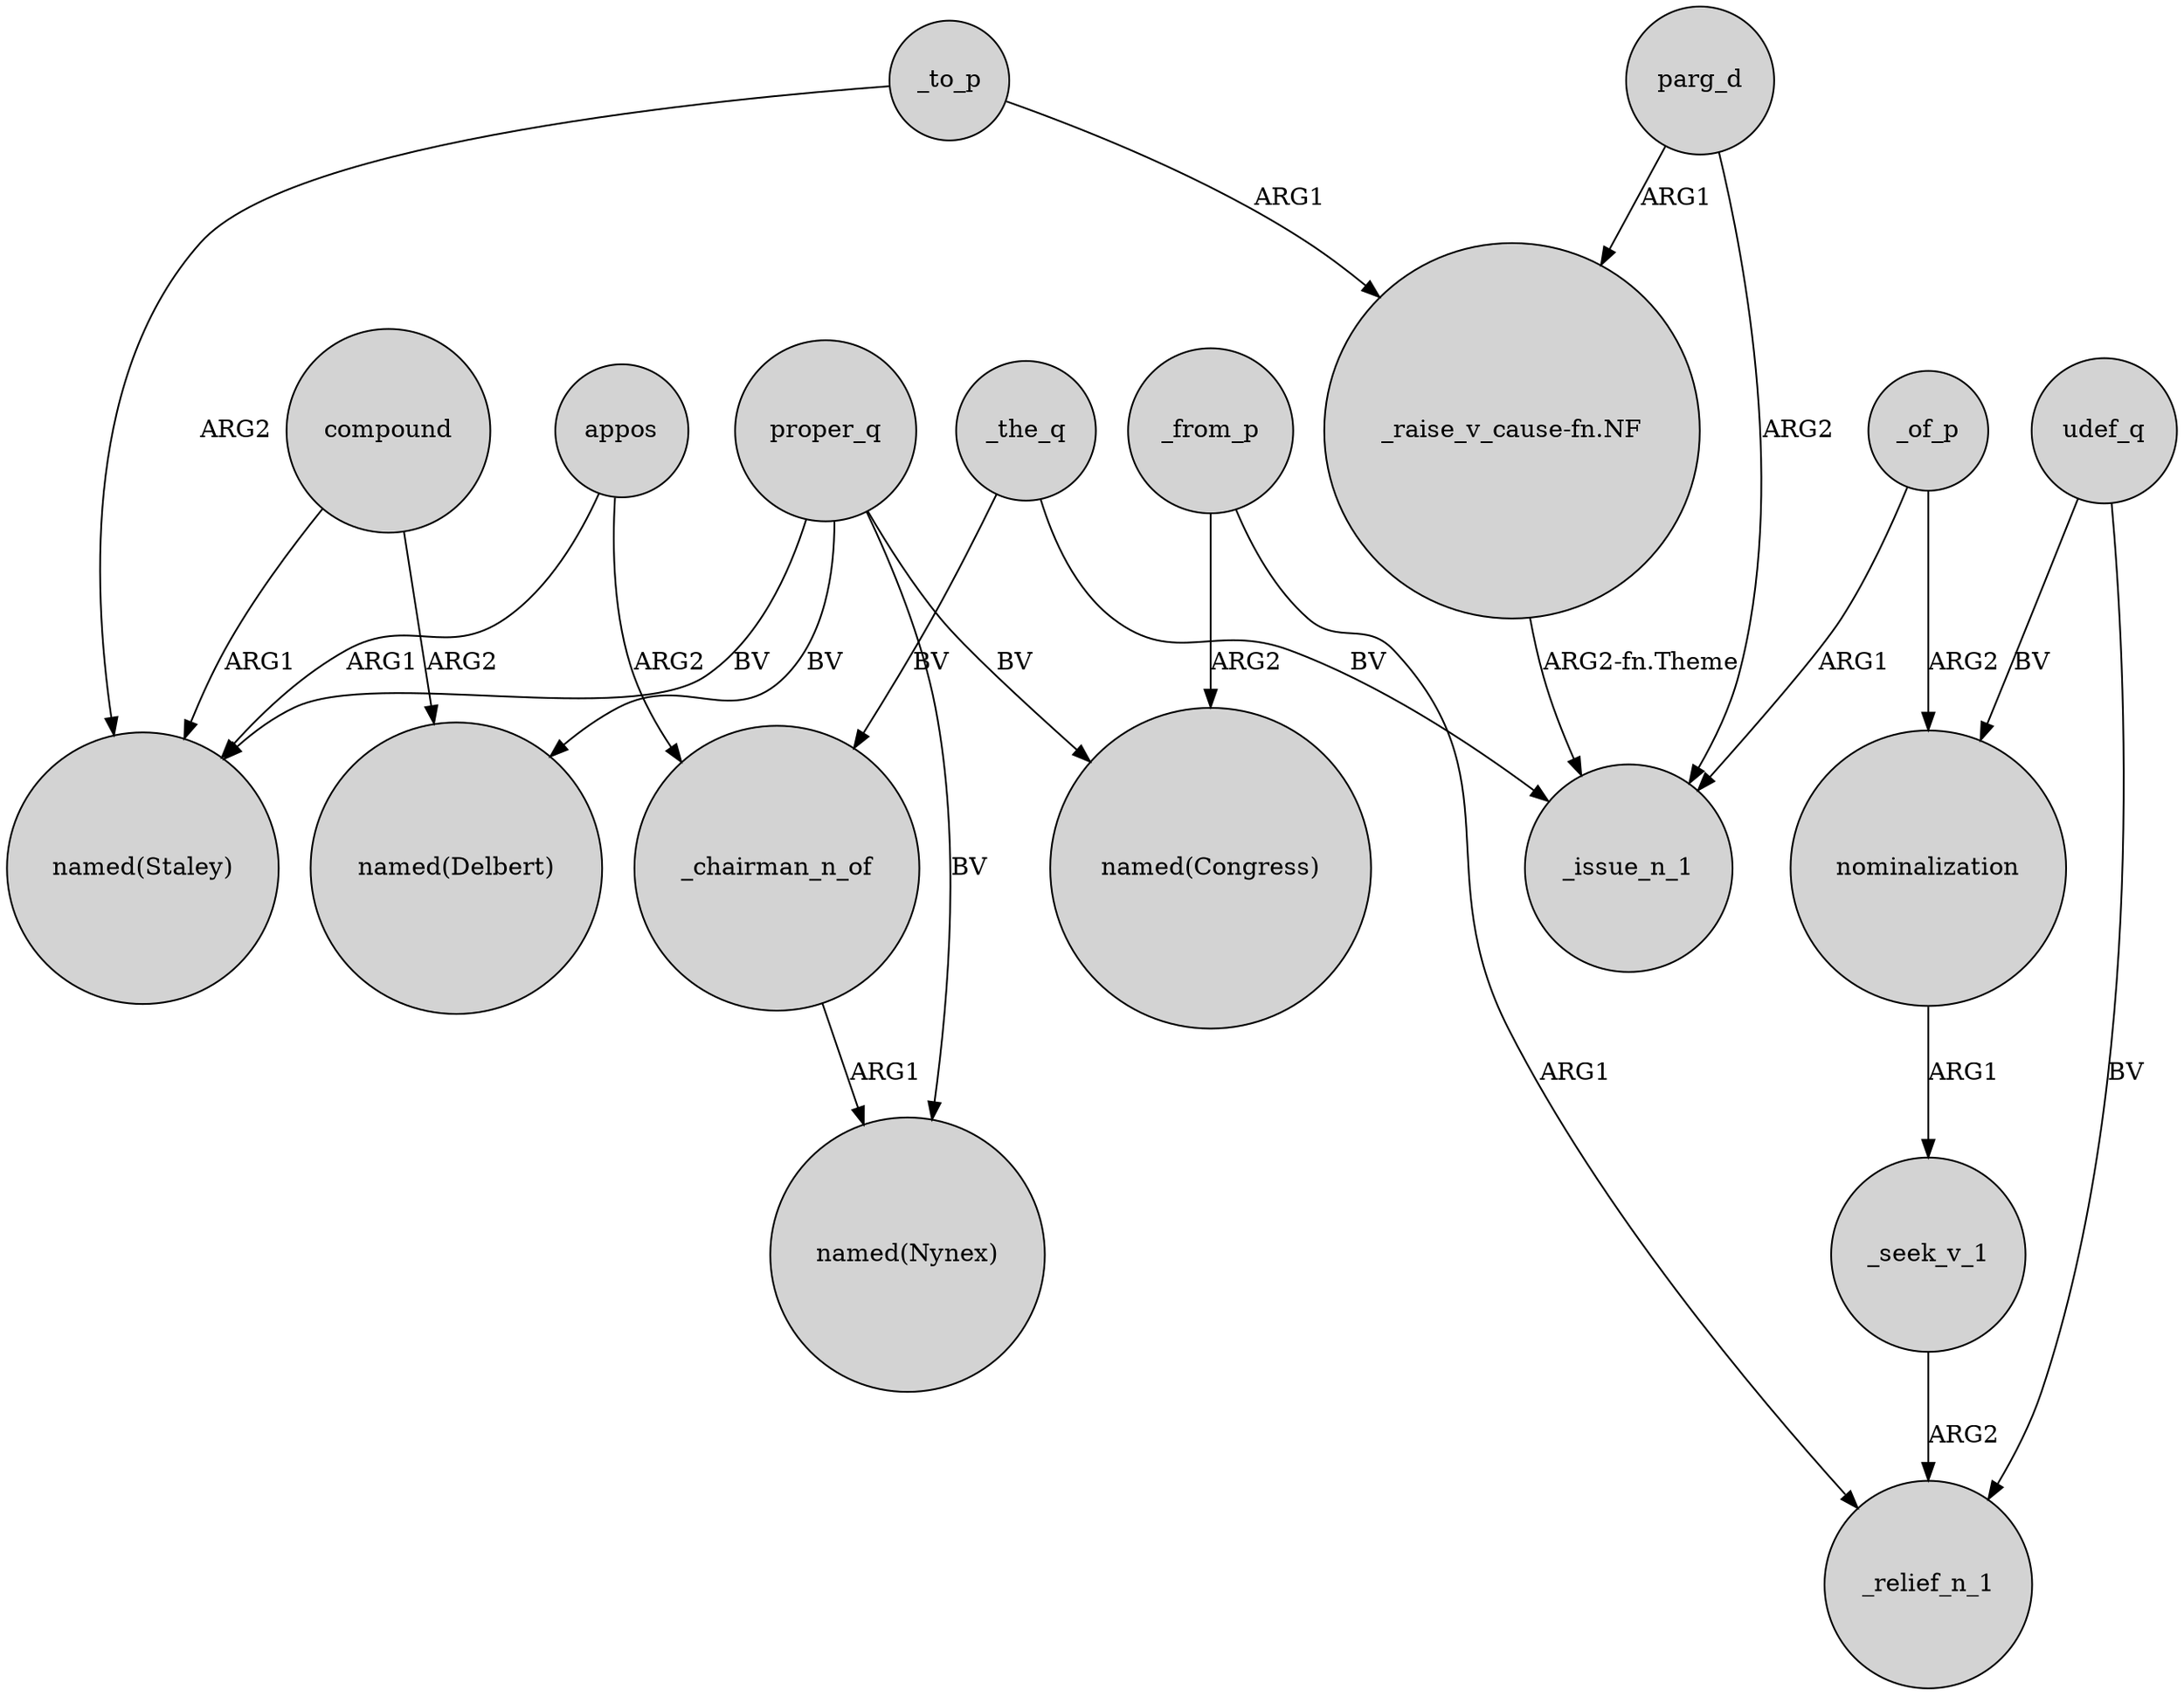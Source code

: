 digraph {
	node [shape=circle style=filled]
	proper_q -> "named(Delbert)" [label=BV]
	_chairman_n_of -> "named(Nynex)" [label=ARG1]
	compound -> "named(Staley)" [label=ARG1]
	parg_d -> "_raise_v_cause-fn.NF" [label=ARG1]
	appos -> "named(Staley)" [label=ARG1]
	_the_q -> _issue_n_1 [label=BV]
	_from_p -> _relief_n_1 [label=ARG1]
	_from_p -> "named(Congress)" [label=ARG2]
	proper_q -> "named(Congress)" [label=BV]
	udef_q -> _relief_n_1 [label=BV]
	_of_p -> _issue_n_1 [label=ARG1]
	nominalization -> _seek_v_1 [label=ARG1]
	appos -> _chairman_n_of [label=ARG2]
	_of_p -> nominalization [label=ARG2]
	_the_q -> _chairman_n_of [label=BV]
	compound -> "named(Delbert)" [label=ARG2]
	"_raise_v_cause-fn.NF" -> _issue_n_1 [label="ARG2-fn.Theme"]
	udef_q -> nominalization [label=BV]
	parg_d -> _issue_n_1 [label=ARG2]
	_to_p -> "named(Staley)" [label=ARG2]
	proper_q -> "named(Staley)" [label=BV]
	_seek_v_1 -> _relief_n_1 [label=ARG2]
	proper_q -> "named(Nynex)" [label=BV]
	_to_p -> "_raise_v_cause-fn.NF" [label=ARG1]
}
